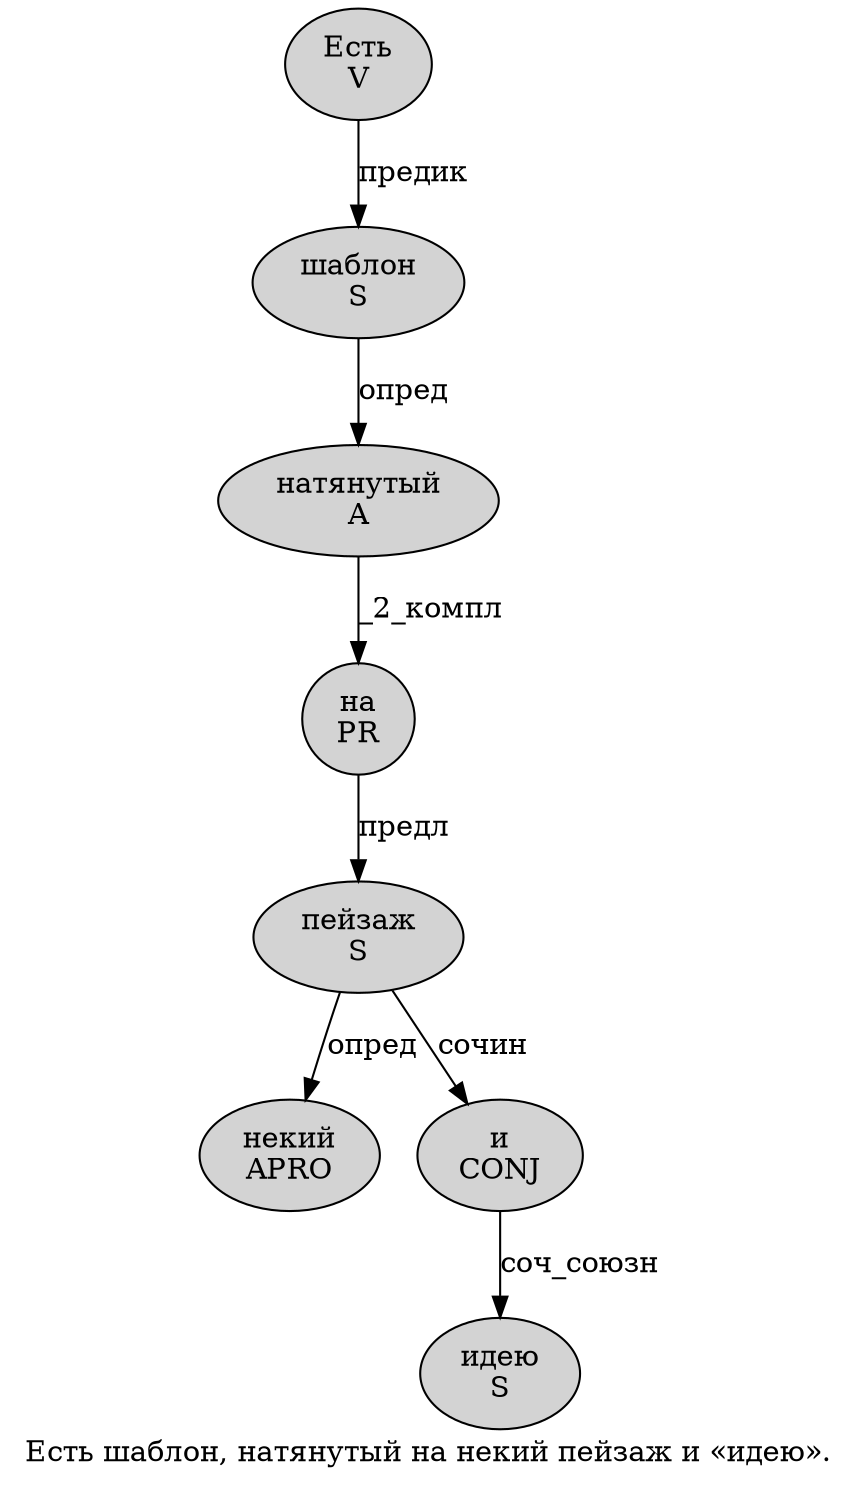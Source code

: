 digraph SENTENCE_3036 {
	graph [label="Есть шаблон, натянутый на некий пейзаж и «идею»."]
	node [style=filled]
		0 [label="Есть
V" color="" fillcolor=lightgray penwidth=1 shape=ellipse]
		1 [label="шаблон
S" color="" fillcolor=lightgray penwidth=1 shape=ellipse]
		3 [label="натянутый
A" color="" fillcolor=lightgray penwidth=1 shape=ellipse]
		4 [label="на
PR" color="" fillcolor=lightgray penwidth=1 shape=ellipse]
		5 [label="некий
APRO" color="" fillcolor=lightgray penwidth=1 shape=ellipse]
		6 [label="пейзаж
S" color="" fillcolor=lightgray penwidth=1 shape=ellipse]
		7 [label="и
CONJ" color="" fillcolor=lightgray penwidth=1 shape=ellipse]
		9 [label="идею
S" color="" fillcolor=lightgray penwidth=1 shape=ellipse]
			0 -> 1 [label="предик"]
			6 -> 5 [label="опред"]
			6 -> 7 [label="сочин"]
			1 -> 3 [label="опред"]
			7 -> 9 [label="соч_союзн"]
			3 -> 4 [label="_2_компл"]
			4 -> 6 [label="предл"]
}